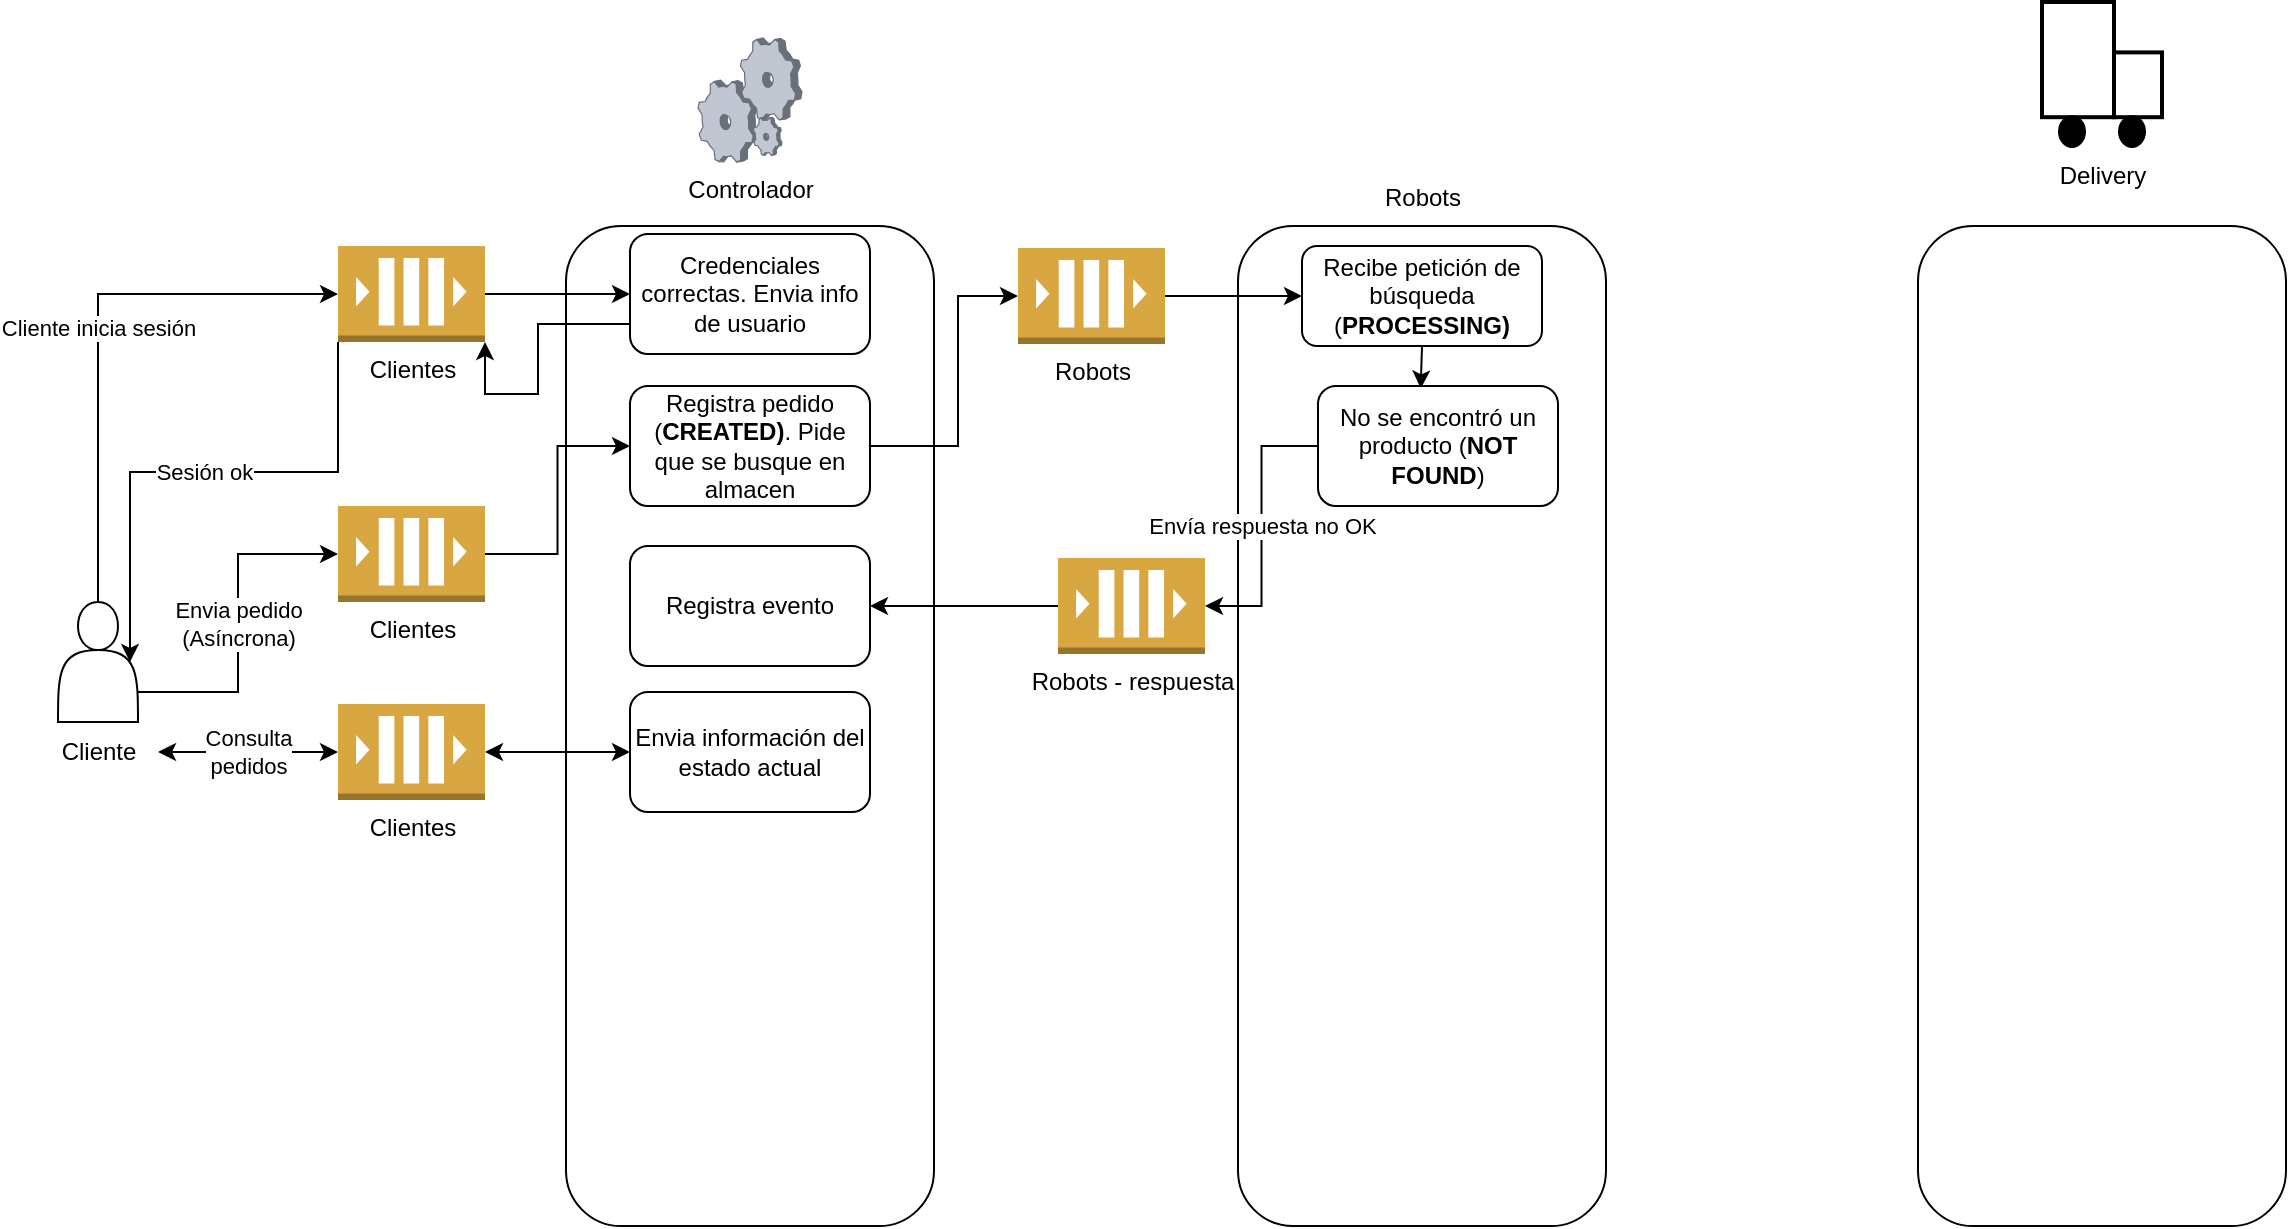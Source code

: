 <mxfile version="21.1.5" type="device">
  <diagram name="Página-1" id="pAywN0AhMdJmM21WIdU3">
    <mxGraphModel dx="1665" dy="848" grid="1" gridSize="10" guides="1" tooltips="1" connect="1" arrows="1" fold="1" page="1" pageScale="1" pageWidth="827" pageHeight="1169" math="0" shadow="0">
      <root>
        <mxCell id="0" />
        <mxCell id="1" parent="0" />
        <mxCell id="rrYk1MCP7YDBhjzfWdUE-5" value="" style="rounded=1;whiteSpace=wrap;html=1;" parent="1" vertex="1">
          <mxGeometry x="234" y="220" width="184" height="500" as="geometry" />
        </mxCell>
        <mxCell id="ZtMjr5rwO3pDXKAG4YFc-2" value="Robots" style="shape=image;html=1;verticalAlign=top;verticalLabelPosition=bottom;labelBackgroundColor=#ffffff;imageAspect=0;aspect=fixed;image=https://cdn1.iconfinder.com/data/icons/science-technology-outline-24-px/24/Android_android_robot_operative_system_robot_technology-128.png" parent="1" vertex="1">
          <mxGeometry x="620" y="108" width="84" height="84" as="geometry" />
        </mxCell>
        <mxCell id="ZtMjr5rwO3pDXKAG4YFc-3" value="Controlador" style="verticalLabelPosition=bottom;sketch=0;aspect=fixed;html=1;verticalAlign=top;strokeColor=none;align=center;outlineConnect=0;shape=mxgraph.citrix.process;" parent="1" vertex="1">
          <mxGeometry x="300" y="126" width="52" height="62" as="geometry" />
        </mxCell>
        <mxCell id="rrYk1MCP7YDBhjzfWdUE-11" style="edgeStyle=orthogonalEdgeStyle;rounded=0;orthogonalLoop=1;jettySize=auto;html=1;exitX=1;exitY=0.5;exitDx=0;exitDy=0;exitPerimeter=0;entryX=0;entryY=0.5;entryDx=0;entryDy=0;" parent="1" source="rrYk1MCP7YDBhjzfWdUE-2" target="rrYk1MCP7YDBhjzfWdUE-12" edge="1">
          <mxGeometry relative="1" as="geometry">
            <mxPoint x="170" y="500" as="targetPoint" />
          </mxGeometry>
        </mxCell>
        <mxCell id="rrYk1MCP7YDBhjzfWdUE-14" value="Sesión ok" style="edgeStyle=orthogonalEdgeStyle;rounded=0;orthogonalLoop=1;jettySize=auto;html=1;exitX=0;exitY=1;exitDx=0;exitDy=0;exitPerimeter=0;entryX=0.9;entryY=0.5;entryDx=0;entryDy=0;entryPerimeter=0;" parent="1" source="rrYk1MCP7YDBhjzfWdUE-2" target="ZtMjr5rwO3pDXKAG4YFc-20" edge="1">
          <mxGeometry relative="1" as="geometry">
            <mxPoint x="40" y="400" as="targetPoint" />
          </mxGeometry>
        </mxCell>
        <mxCell id="rrYk1MCP7YDBhjzfWdUE-2" value="Clientes" style="outlineConnect=0;dashed=0;verticalLabelPosition=bottom;verticalAlign=top;align=center;html=1;shape=mxgraph.aws3.queue;fillColor=#D9A741;gradientColor=none;" parent="1" vertex="1">
          <mxGeometry x="120" y="230" width="73.5" height="48" as="geometry" />
        </mxCell>
        <mxCell id="rrYk1MCP7YDBhjzfWdUE-6" value="" style="rounded=1;whiteSpace=wrap;html=1;" parent="1" vertex="1">
          <mxGeometry x="570" y="220" width="184" height="500" as="geometry" />
        </mxCell>
        <mxCell id="rrYk1MCP7YDBhjzfWdUE-7" value="" style="rounded=1;whiteSpace=wrap;html=1;" parent="1" vertex="1">
          <mxGeometry x="910" y="220" width="184" height="500" as="geometry" />
        </mxCell>
        <mxCell id="rrYk1MCP7YDBhjzfWdUE-8" value="" style="group" parent="1" vertex="1" connectable="0">
          <mxGeometry x="967" y="108" width="70" height="102" as="geometry" />
        </mxCell>
        <mxCell id="ZtMjr5rwO3pDXKAG4YFc-8" value="" style="strokeWidth=2;html=1;shape=mxgraph.lean_mapping.truck_shipment;" parent="rrYk1MCP7YDBhjzfWdUE-8" vertex="1">
          <mxGeometry x="5" width="60" height="72" as="geometry" />
        </mxCell>
        <mxCell id="ZtMjr5rwO3pDXKAG4YFc-10" value="Delivery" style="text;html=1;align=center;verticalAlign=middle;resizable=0;points=[];autosize=1;strokeColor=none;fillColor=none;" parent="rrYk1MCP7YDBhjzfWdUE-8" vertex="1">
          <mxGeometry y="72" width="70" height="30" as="geometry" />
        </mxCell>
        <mxCell id="rrYk1MCP7YDBhjzfWdUE-9" value="" style="group" parent="1" vertex="1" connectable="0">
          <mxGeometry x="-30" y="408" width="60" height="90" as="geometry" />
        </mxCell>
        <mxCell id="ZtMjr5rwO3pDXKAG4YFc-20" value="" style="shape=actor;whiteSpace=wrap;html=1;" parent="rrYk1MCP7YDBhjzfWdUE-9" vertex="1">
          <mxGeometry x="10" width="40" height="60" as="geometry" />
        </mxCell>
        <mxCell id="ZtMjr5rwO3pDXKAG4YFc-21" value="Cliente" style="text;html=1;align=center;verticalAlign=middle;resizable=0;points=[];autosize=1;strokeColor=none;fillColor=none;" parent="rrYk1MCP7YDBhjzfWdUE-9" vertex="1">
          <mxGeometry y="60" width="60" height="30" as="geometry" />
        </mxCell>
        <mxCell id="rrYk1MCP7YDBhjzfWdUE-10" value="Cliente inicia sesión" style="edgeStyle=orthogonalEdgeStyle;rounded=0;orthogonalLoop=1;jettySize=auto;html=1;exitX=0.5;exitY=0;exitDx=0;exitDy=0;entryX=0;entryY=0.5;entryDx=0;entryDy=0;entryPerimeter=0;" parent="1" source="ZtMjr5rwO3pDXKAG4YFc-20" target="rrYk1MCP7YDBhjzfWdUE-2" edge="1">
          <mxGeometry relative="1" as="geometry" />
        </mxCell>
        <mxCell id="rrYk1MCP7YDBhjzfWdUE-13" style="edgeStyle=orthogonalEdgeStyle;rounded=0;orthogonalLoop=1;jettySize=auto;html=1;exitX=0;exitY=0.75;exitDx=0;exitDy=0;entryX=1;entryY=1;entryDx=0;entryDy=0;entryPerimeter=0;" parent="1" source="rrYk1MCP7YDBhjzfWdUE-12" target="rrYk1MCP7YDBhjzfWdUE-2" edge="1">
          <mxGeometry relative="1" as="geometry">
            <Array as="points">
              <mxPoint x="220" y="269" />
              <mxPoint x="220" y="304" />
              <mxPoint x="194" y="304" />
            </Array>
          </mxGeometry>
        </mxCell>
        <mxCell id="rrYk1MCP7YDBhjzfWdUE-12" value="Credenciales correctas. Envia info de usuario" style="rounded=1;whiteSpace=wrap;html=1;" parent="1" vertex="1">
          <mxGeometry x="266" y="224" width="120" height="60" as="geometry" />
        </mxCell>
        <mxCell id="rrYk1MCP7YDBhjzfWdUE-18" style="edgeStyle=orthogonalEdgeStyle;rounded=0;orthogonalLoop=1;jettySize=auto;html=1;exitX=1;exitY=0.5;exitDx=0;exitDy=0;exitPerimeter=0;entryX=0;entryY=0.5;entryDx=0;entryDy=0;" parent="1" source="rrYk1MCP7YDBhjzfWdUE-15" target="rrYk1MCP7YDBhjzfWdUE-17" edge="1">
          <mxGeometry relative="1" as="geometry" />
        </mxCell>
        <mxCell id="rrYk1MCP7YDBhjzfWdUE-15" value="Clientes" style="outlineConnect=0;dashed=0;verticalLabelPosition=bottom;verticalAlign=top;align=center;html=1;shape=mxgraph.aws3.queue;fillColor=#D9A741;gradientColor=none;" parent="1" vertex="1">
          <mxGeometry x="120" y="360" width="73.5" height="48" as="geometry" />
        </mxCell>
        <mxCell id="rrYk1MCP7YDBhjzfWdUE-16" value="Envia pedido&lt;br&gt;(Asíncrona)" style="edgeStyle=orthogonalEdgeStyle;rounded=0;orthogonalLoop=1;jettySize=auto;html=1;exitX=1;exitY=0.75;exitDx=0;exitDy=0;entryX=0;entryY=0.5;entryDx=0;entryDy=0;entryPerimeter=0;" parent="1" source="ZtMjr5rwO3pDXKAG4YFc-20" target="rrYk1MCP7YDBhjzfWdUE-15" edge="1">
          <mxGeometry relative="1" as="geometry" />
        </mxCell>
        <mxCell id="rrYk1MCP7YDBhjzfWdUE-20" style="edgeStyle=orthogonalEdgeStyle;rounded=0;orthogonalLoop=1;jettySize=auto;html=1;entryX=0;entryY=0.5;entryDx=0;entryDy=0;entryPerimeter=0;" parent="1" source="rrYk1MCP7YDBhjzfWdUE-17" target="rrYk1MCP7YDBhjzfWdUE-19" edge="1">
          <mxGeometry relative="1" as="geometry">
            <Array as="points">
              <mxPoint x="430" y="330" />
              <mxPoint x="430" y="255" />
            </Array>
          </mxGeometry>
        </mxCell>
        <mxCell id="rrYk1MCP7YDBhjzfWdUE-17" value="Registra pedido (&lt;b&gt;CREATED)&lt;/b&gt;. Pide que se busque en almacen" style="rounded=1;whiteSpace=wrap;html=1;" parent="1" vertex="1">
          <mxGeometry x="266" y="300" width="120" height="60" as="geometry" />
        </mxCell>
        <mxCell id="rrYk1MCP7YDBhjzfWdUE-22" style="edgeStyle=orthogonalEdgeStyle;rounded=0;orthogonalLoop=1;jettySize=auto;html=1;exitX=1;exitY=0.5;exitDx=0;exitDy=0;exitPerimeter=0;entryX=0;entryY=0.5;entryDx=0;entryDy=0;" parent="1" source="rrYk1MCP7YDBhjzfWdUE-19" target="rrYk1MCP7YDBhjzfWdUE-21" edge="1">
          <mxGeometry relative="1" as="geometry" />
        </mxCell>
        <mxCell id="rrYk1MCP7YDBhjzfWdUE-19" value="Robots" style="outlineConnect=0;dashed=0;verticalLabelPosition=bottom;verticalAlign=top;align=center;html=1;shape=mxgraph.aws3.queue;fillColor=#D9A741;gradientColor=none;" parent="1" vertex="1">
          <mxGeometry x="460" y="231" width="73.5" height="48" as="geometry" />
        </mxCell>
        <mxCell id="rrYk1MCP7YDBhjzfWdUE-24" value="Envía respuesta no OK" style="edgeStyle=orthogonalEdgeStyle;rounded=0;orthogonalLoop=1;jettySize=auto;html=1;entryX=1;entryY=0.5;entryDx=0;entryDy=0;entryPerimeter=0;" parent="1" source="0BnAYyg5uwLELxnzoLc5-2" target="rrYk1MCP7YDBhjzfWdUE-23" edge="1">
          <mxGeometry relative="1" as="geometry" />
        </mxCell>
        <mxCell id="0BnAYyg5uwLELxnzoLc5-3" style="edgeStyle=orthogonalEdgeStyle;rounded=0;orthogonalLoop=1;jettySize=auto;html=1;exitX=0.5;exitY=1;exitDx=0;exitDy=0;entryX=0.428;entryY=0.02;entryDx=0;entryDy=0;entryPerimeter=0;" parent="1" source="rrYk1MCP7YDBhjzfWdUE-21" target="0BnAYyg5uwLELxnzoLc5-2" edge="1">
          <mxGeometry relative="1" as="geometry" />
        </mxCell>
        <mxCell id="rrYk1MCP7YDBhjzfWdUE-21" value="Recibe petición de búsqueda (&lt;b&gt;PROCESSING)&lt;/b&gt;" style="rounded=1;whiteSpace=wrap;html=1;" parent="1" vertex="1">
          <mxGeometry x="602" y="230" width="120" height="50" as="geometry" />
        </mxCell>
        <mxCell id="rrYk1MCP7YDBhjzfWdUE-26" style="edgeStyle=orthogonalEdgeStyle;rounded=0;orthogonalLoop=1;jettySize=auto;html=1;exitX=0;exitY=0.5;exitDx=0;exitDy=0;exitPerimeter=0;entryX=1;entryY=0.5;entryDx=0;entryDy=0;" parent="1" source="rrYk1MCP7YDBhjzfWdUE-23" target="rrYk1MCP7YDBhjzfWdUE-25" edge="1">
          <mxGeometry relative="1" as="geometry" />
        </mxCell>
        <mxCell id="rrYk1MCP7YDBhjzfWdUE-23" value="Robots - respuesta" style="outlineConnect=0;dashed=0;verticalLabelPosition=bottom;verticalAlign=top;align=center;html=1;shape=mxgraph.aws3.queue;fillColor=#D9A741;gradientColor=none;" parent="1" vertex="1">
          <mxGeometry x="480" y="386" width="73.5" height="48" as="geometry" />
        </mxCell>
        <mxCell id="rrYk1MCP7YDBhjzfWdUE-25" value="Registra evento" style="rounded=1;whiteSpace=wrap;html=1;" parent="1" vertex="1">
          <mxGeometry x="266" y="380" width="120" height="60" as="geometry" />
        </mxCell>
        <mxCell id="rrYk1MCP7YDBhjzfWdUE-33" value="Clientes" style="outlineConnect=0;dashed=0;verticalLabelPosition=bottom;verticalAlign=top;align=center;html=1;shape=mxgraph.aws3.queue;fillColor=#D9A741;gradientColor=none;" parent="1" vertex="1">
          <mxGeometry x="120" y="459" width="73.5" height="48" as="geometry" />
        </mxCell>
        <mxCell id="rrYk1MCP7YDBhjzfWdUE-34" value="Consulta&lt;br&gt;pedidos" style="endArrow=classic;startArrow=classic;html=1;rounded=0;entryX=0;entryY=0.5;entryDx=0;entryDy=0;entryPerimeter=0;" parent="1" source="ZtMjr5rwO3pDXKAG4YFc-21" target="rrYk1MCP7YDBhjzfWdUE-33" edge="1">
          <mxGeometry width="50" height="50" relative="1" as="geometry">
            <mxPoint x="80" y="590" as="sourcePoint" />
            <mxPoint x="130" y="540" as="targetPoint" />
          </mxGeometry>
        </mxCell>
        <mxCell id="rrYk1MCP7YDBhjzfWdUE-35" value="" style="endArrow=classic;startArrow=classic;html=1;rounded=0;entryX=0;entryY=0.5;entryDx=0;entryDy=0;exitX=1;exitY=0.5;exitDx=0;exitDy=0;exitPerimeter=0;" parent="1" source="rrYk1MCP7YDBhjzfWdUE-33" target="rrYk1MCP7YDBhjzfWdUE-36" edge="1">
          <mxGeometry width="50" height="50" relative="1" as="geometry">
            <mxPoint x="184" y="620" as="sourcePoint" />
            <mxPoint x="234" y="570" as="targetPoint" />
          </mxGeometry>
        </mxCell>
        <mxCell id="rrYk1MCP7YDBhjzfWdUE-36" value="Envia información del estado actual" style="rounded=1;whiteSpace=wrap;html=1;" parent="1" vertex="1">
          <mxGeometry x="266" y="453" width="120" height="60" as="geometry" />
        </mxCell>
        <mxCell id="0BnAYyg5uwLELxnzoLc5-2" value="No se encontró un producto (&lt;b&gt;NOT FOUND&lt;/b&gt;)" style="rounded=1;whiteSpace=wrap;html=1;" parent="1" vertex="1">
          <mxGeometry x="610" y="300" width="120" height="60" as="geometry" />
        </mxCell>
      </root>
    </mxGraphModel>
  </diagram>
</mxfile>
